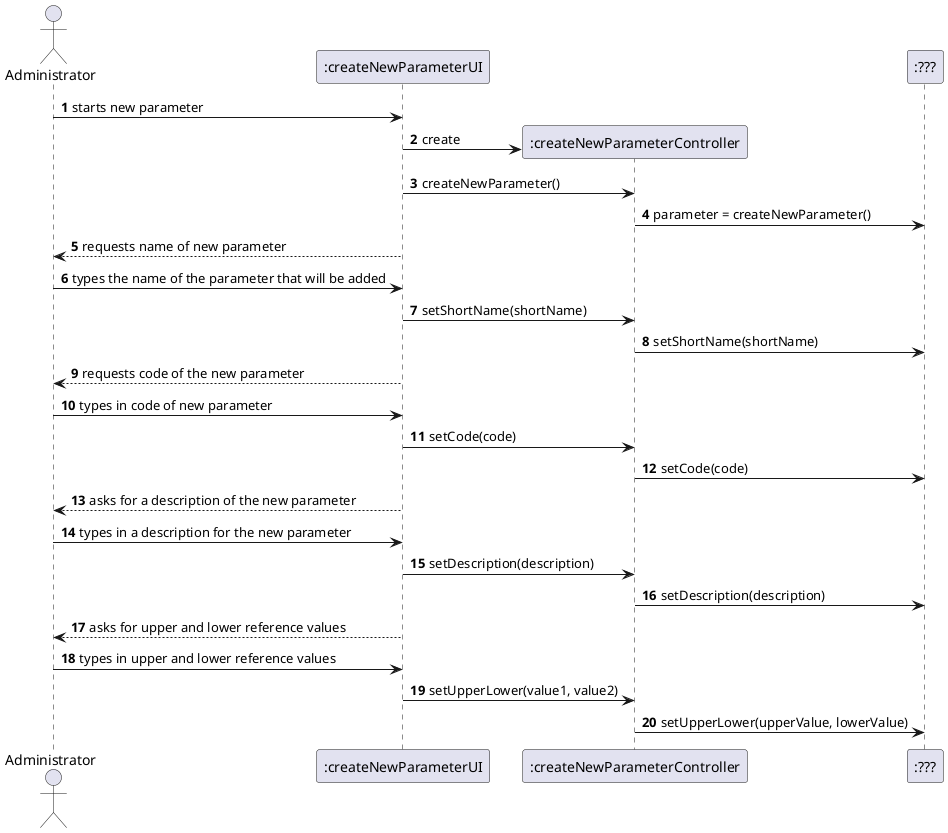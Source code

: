 @startuml

autonumber

actor Administrator as admin
participant ":createNewParameterUI" as UI
participant ":createNewParameterController" as Controller
participant ":???" as new

admin -> UI: starts new parameter
create Controller
UI -> Controller: create
UI -> Controller: createNewParameter()
Controller -> new: parameter = createNewParameter()
UI --> admin: requests name of new parameter
admin -> UI: types the name of the parameter that will be added
UI -> Controller: setShortName(shortName)
Controller -> new: setShortName(shortName)
UI --> admin: requests code of the new parameter
admin -> UI: types in code of new parameter
UI -> Controller: setCode(code)
Controller -> new: setCode(code)
UI --> admin: asks for a description of the new parameter
admin -> UI: types in a description for the new parameter
UI -> Controller: setDescription(description)
Controller -> new: setDescription(description)
UI --> admin: asks for upper and lower reference values
admin -> UI: types in upper and lower reference values
UI -> Controller: setUpperLower(value1, value2)
Controller -> new: setUpperLower(upperValue, lowerValue)

@enduml